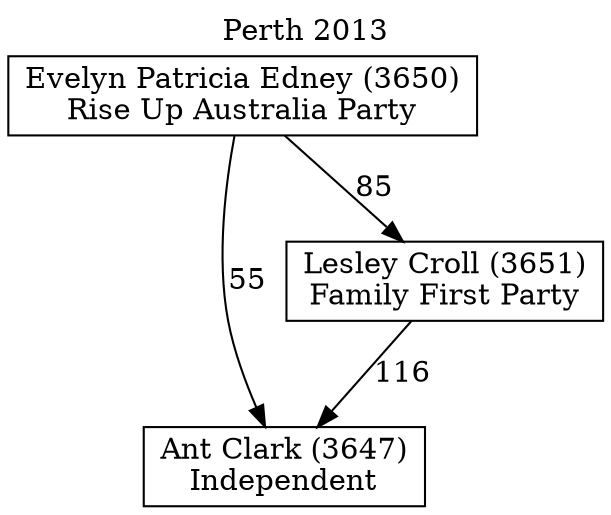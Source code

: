 // House preference flow
digraph "Ant Clark (3647)_Perth_2013" {
	graph [label="Perth 2013" labelloc=t mclimit=10]
	node [shape=box]
	"Ant Clark (3647)" [label="Ant Clark (3647)
Independent"]
	"Lesley Croll (3651)" [label="Lesley Croll (3651)
Family First Party"]
	"Evelyn Patricia Edney (3650)" [label="Evelyn Patricia Edney (3650)
Rise Up Australia Party"]
	"Lesley Croll (3651)" -> "Ant Clark (3647)" [label=116]
	"Evelyn Patricia Edney (3650)" -> "Lesley Croll (3651)" [label=85]
	"Evelyn Patricia Edney (3650)" -> "Ant Clark (3647)" [label=55]
}
